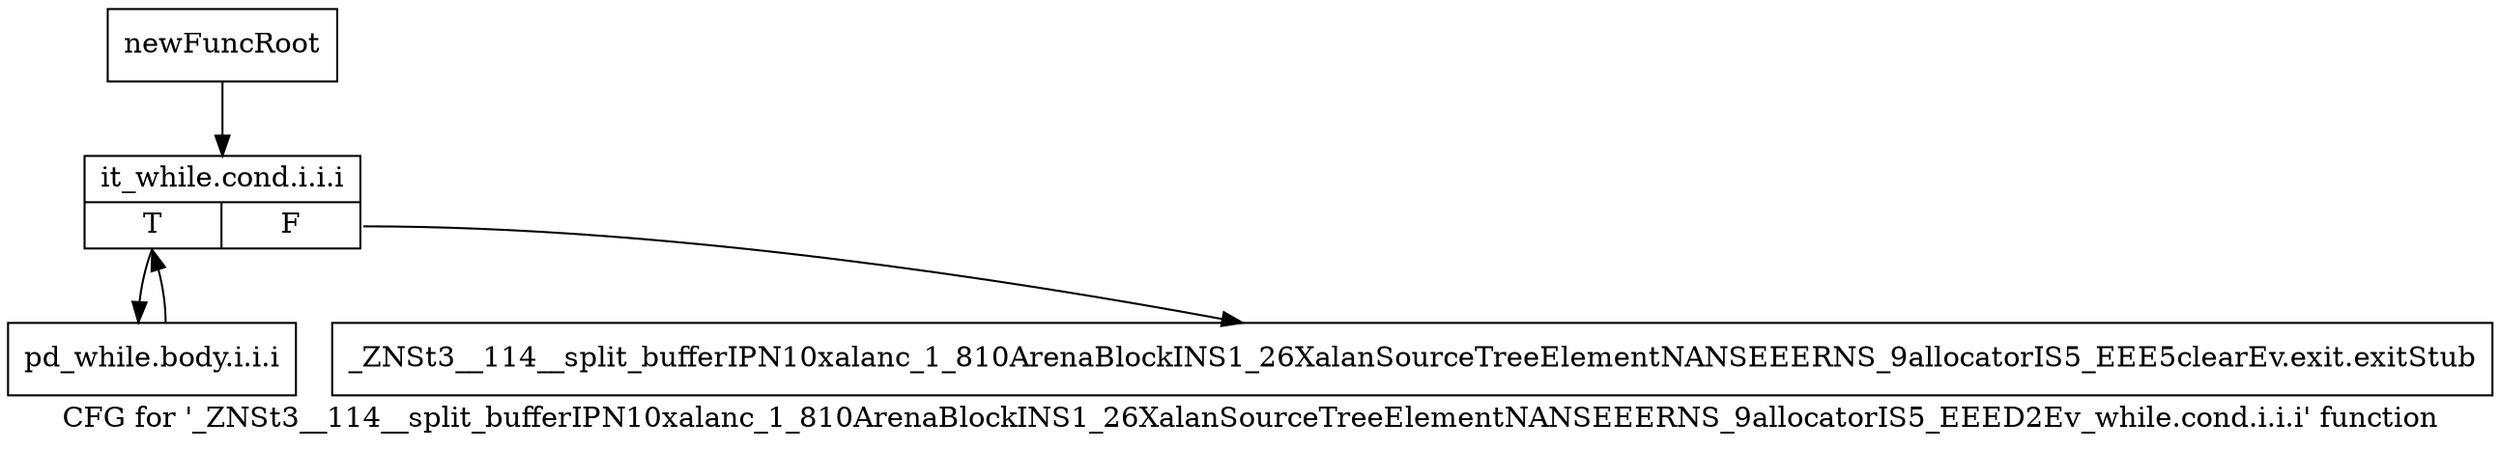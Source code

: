 digraph "CFG for '_ZNSt3__114__split_bufferIPN10xalanc_1_810ArenaBlockINS1_26XalanSourceTreeElementNANSEEERNS_9allocatorIS5_EEED2Ev_while.cond.i.i.i' function" {
	label="CFG for '_ZNSt3__114__split_bufferIPN10xalanc_1_810ArenaBlockINS1_26XalanSourceTreeElementNANSEEERNS_9allocatorIS5_EEED2Ev_while.cond.i.i.i' function";

	Node0x84771f0 [shape=record,label="{newFuncRoot}"];
	Node0x84771f0 -> Node0x8477290;
	Node0x8477240 [shape=record,label="{_ZNSt3__114__split_bufferIPN10xalanc_1_810ArenaBlockINS1_26XalanSourceTreeElementNANSEEERNS_9allocatorIS5_EEE5clearEv.exit.exitStub}"];
	Node0x8477290 [shape=record,label="{it_while.cond.i.i.i|{<s0>T|<s1>F}}"];
	Node0x8477290:s0 -> Node0x84772e0;
	Node0x8477290:s1 -> Node0x8477240;
	Node0x84772e0 [shape=record,label="{pd_while.body.i.i.i}"];
	Node0x84772e0 -> Node0x8477290;
}

